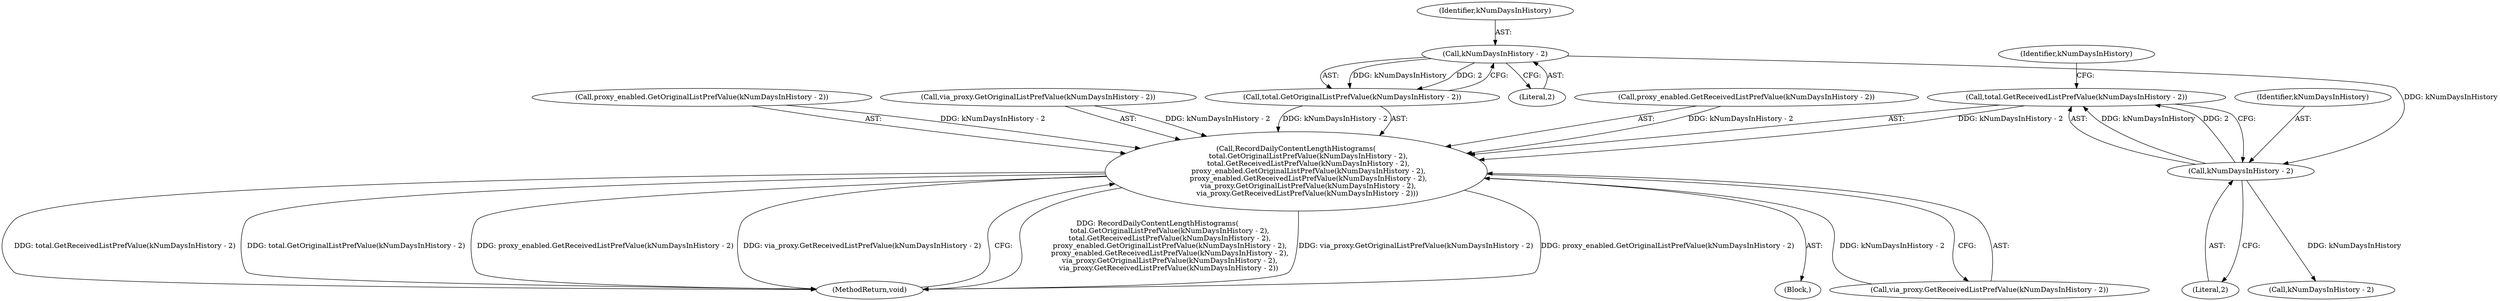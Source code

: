 digraph "0_Chrome_828eab2216a765dea92575c290421c115b8ad028_7@API" {
"1000195" [label="(Call,total.GetReceivedListPrefValue(kNumDaysInHistory - 2))"];
"1000196" [label="(Call,kNumDaysInHistory - 2)"];
"1000192" [label="(Call,kNumDaysInHistory - 2)"];
"1000190" [label="(Call,RecordDailyContentLengthHistograms(\n           total.GetOriginalListPrefValue(kNumDaysInHistory - 2),\n           total.GetReceivedListPrefValue(kNumDaysInHistory - 2),\n           proxy_enabled.GetOriginalListPrefValue(kNumDaysInHistory - 2),\n           proxy_enabled.GetReceivedListPrefValue(kNumDaysInHistory - 2),\n           via_proxy.GetOriginalListPrefValue(kNumDaysInHistory - 2),\n          via_proxy.GetReceivedListPrefValue(kNumDaysInHistory - 2)))"];
"1000198" [label="(Literal,2)"];
"1000201" [label="(Identifier,kNumDaysInHistory)"];
"1000189" [label="(Block,)"];
"1000194" [label="(Literal,2)"];
"1000211" [label="(Call,via_proxy.GetReceivedListPrefValue(kNumDaysInHistory - 2))"];
"1000203" [label="(Call,proxy_enabled.GetReceivedListPrefValue(kNumDaysInHistory - 2))"];
"1000195" [label="(Call,total.GetReceivedListPrefValue(kNumDaysInHistory - 2))"];
"1000190" [label="(Call,RecordDailyContentLengthHistograms(\n           total.GetOriginalListPrefValue(kNumDaysInHistory - 2),\n           total.GetReceivedListPrefValue(kNumDaysInHistory - 2),\n           proxy_enabled.GetOriginalListPrefValue(kNumDaysInHistory - 2),\n           proxy_enabled.GetReceivedListPrefValue(kNumDaysInHistory - 2),\n           via_proxy.GetOriginalListPrefValue(kNumDaysInHistory - 2),\n          via_proxy.GetReceivedListPrefValue(kNumDaysInHistory - 2)))"];
"1000199" [label="(Call,proxy_enabled.GetOriginalListPrefValue(kNumDaysInHistory - 2))"];
"1000191" [label="(Call,total.GetOriginalListPrefValue(kNumDaysInHistory - 2))"];
"1000193" [label="(Identifier,kNumDaysInHistory)"];
"1000192" [label="(Call,kNumDaysInHistory - 2)"];
"1000215" [label="(MethodReturn,void)"];
"1000207" [label="(Call,via_proxy.GetOriginalListPrefValue(kNumDaysInHistory - 2))"];
"1000200" [label="(Call,kNumDaysInHistory - 2)"];
"1000197" [label="(Identifier,kNumDaysInHistory)"];
"1000196" [label="(Call,kNumDaysInHistory - 2)"];
"1000195" -> "1000190"  [label="AST: "];
"1000195" -> "1000196"  [label="CFG: "];
"1000196" -> "1000195"  [label="AST: "];
"1000201" -> "1000195"  [label="CFG: "];
"1000195" -> "1000190"  [label="DDG: kNumDaysInHistory - 2"];
"1000196" -> "1000195"  [label="DDG: kNumDaysInHistory"];
"1000196" -> "1000195"  [label="DDG: 2"];
"1000196" -> "1000198"  [label="CFG: "];
"1000197" -> "1000196"  [label="AST: "];
"1000198" -> "1000196"  [label="AST: "];
"1000192" -> "1000196"  [label="DDG: kNumDaysInHistory"];
"1000196" -> "1000200"  [label="DDG: kNumDaysInHistory"];
"1000192" -> "1000191"  [label="AST: "];
"1000192" -> "1000194"  [label="CFG: "];
"1000193" -> "1000192"  [label="AST: "];
"1000194" -> "1000192"  [label="AST: "];
"1000191" -> "1000192"  [label="CFG: "];
"1000192" -> "1000191"  [label="DDG: kNumDaysInHistory"];
"1000192" -> "1000191"  [label="DDG: 2"];
"1000190" -> "1000189"  [label="AST: "];
"1000190" -> "1000211"  [label="CFG: "];
"1000191" -> "1000190"  [label="AST: "];
"1000199" -> "1000190"  [label="AST: "];
"1000203" -> "1000190"  [label="AST: "];
"1000207" -> "1000190"  [label="AST: "];
"1000211" -> "1000190"  [label="AST: "];
"1000215" -> "1000190"  [label="CFG: "];
"1000190" -> "1000215"  [label="DDG: RecordDailyContentLengthHistograms(\n           total.GetOriginalListPrefValue(kNumDaysInHistory - 2),\n           total.GetReceivedListPrefValue(kNumDaysInHistory - 2),\n           proxy_enabled.GetOriginalListPrefValue(kNumDaysInHistory - 2),\n           proxy_enabled.GetReceivedListPrefValue(kNumDaysInHistory - 2),\n           via_proxy.GetOriginalListPrefValue(kNumDaysInHistory - 2),\n          via_proxy.GetReceivedListPrefValue(kNumDaysInHistory - 2))"];
"1000190" -> "1000215"  [label="DDG: via_proxy.GetOriginalListPrefValue(kNumDaysInHistory - 2)"];
"1000190" -> "1000215"  [label="DDG: proxy_enabled.GetOriginalListPrefValue(kNumDaysInHistory - 2)"];
"1000190" -> "1000215"  [label="DDG: total.GetReceivedListPrefValue(kNumDaysInHistory - 2)"];
"1000190" -> "1000215"  [label="DDG: total.GetOriginalListPrefValue(kNumDaysInHistory - 2)"];
"1000190" -> "1000215"  [label="DDG: proxy_enabled.GetReceivedListPrefValue(kNumDaysInHistory - 2)"];
"1000190" -> "1000215"  [label="DDG: via_proxy.GetReceivedListPrefValue(kNumDaysInHistory - 2)"];
"1000191" -> "1000190"  [label="DDG: kNumDaysInHistory - 2"];
"1000199" -> "1000190"  [label="DDG: kNumDaysInHistory - 2"];
"1000203" -> "1000190"  [label="DDG: kNumDaysInHistory - 2"];
"1000207" -> "1000190"  [label="DDG: kNumDaysInHistory - 2"];
"1000211" -> "1000190"  [label="DDG: kNumDaysInHistory - 2"];
}

